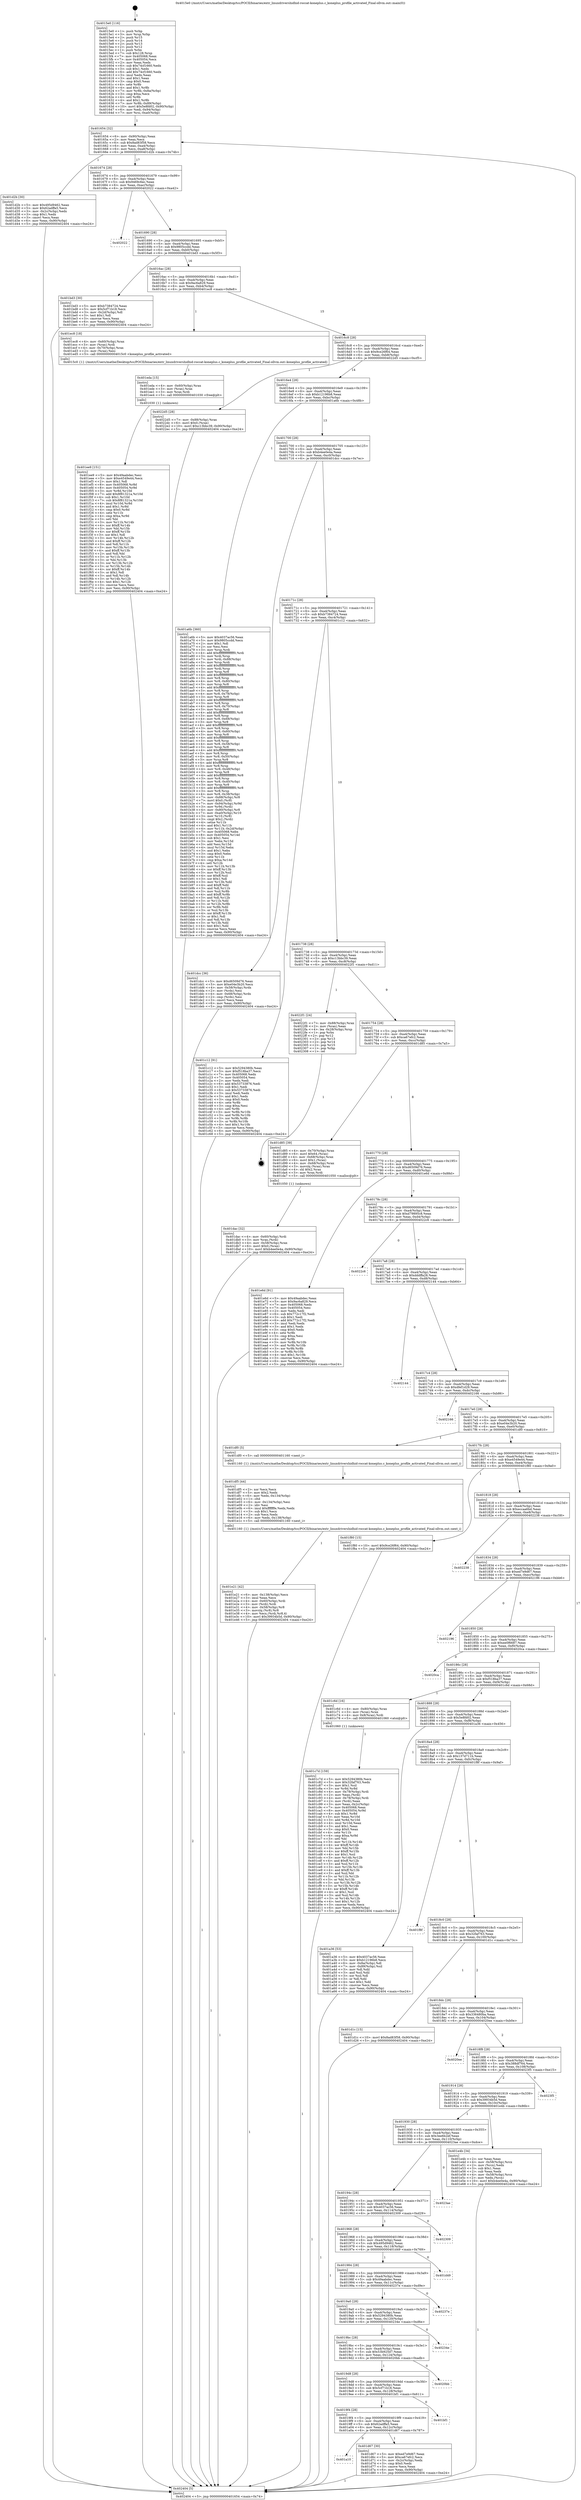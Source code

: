 digraph "0x4015e0" {
  label = "0x4015e0 (/mnt/c/Users/mathe/Desktop/tcc/POCII/binaries/extr_linuxdrivershidhid-roccat-koneplus.c_koneplus_profile_activated_Final-ollvm.out::main(0))"
  labelloc = "t"
  node[shape=record]

  Entry [label="",width=0.3,height=0.3,shape=circle,fillcolor=black,style=filled]
  "0x401654" [label="{
     0x401654 [32]\l
     | [instrs]\l
     &nbsp;&nbsp;0x401654 \<+6\>: mov -0x90(%rbp),%eax\l
     &nbsp;&nbsp;0x40165a \<+2\>: mov %eax,%ecx\l
     &nbsp;&nbsp;0x40165c \<+6\>: sub $0x8ad83f58,%ecx\l
     &nbsp;&nbsp;0x401662 \<+6\>: mov %eax,-0xa4(%rbp)\l
     &nbsp;&nbsp;0x401668 \<+6\>: mov %ecx,-0xa8(%rbp)\l
     &nbsp;&nbsp;0x40166e \<+6\>: je 0000000000401d2b \<main+0x74b\>\l
  }"]
  "0x401d2b" [label="{
     0x401d2b [30]\l
     | [instrs]\l
     &nbsp;&nbsp;0x401d2b \<+5\>: mov $0x495d9462,%eax\l
     &nbsp;&nbsp;0x401d30 \<+5\>: mov $0x62adffa5,%ecx\l
     &nbsp;&nbsp;0x401d35 \<+3\>: mov -0x2c(%rbp),%edx\l
     &nbsp;&nbsp;0x401d38 \<+3\>: cmp $0x1,%edx\l
     &nbsp;&nbsp;0x401d3b \<+3\>: cmovl %ecx,%eax\l
     &nbsp;&nbsp;0x401d3e \<+6\>: mov %eax,-0x90(%rbp)\l
     &nbsp;&nbsp;0x401d44 \<+5\>: jmp 0000000000402404 \<main+0xe24\>\l
  }"]
  "0x401674" [label="{
     0x401674 [28]\l
     | [instrs]\l
     &nbsp;&nbsp;0x401674 \<+5\>: jmp 0000000000401679 \<main+0x99\>\l
     &nbsp;&nbsp;0x401679 \<+6\>: mov -0xa4(%rbp),%eax\l
     &nbsp;&nbsp;0x40167f \<+5\>: sub $0x9469c6ec,%eax\l
     &nbsp;&nbsp;0x401684 \<+6\>: mov %eax,-0xac(%rbp)\l
     &nbsp;&nbsp;0x40168a \<+6\>: je 0000000000402022 \<main+0xa42\>\l
  }"]
  Exit [label="",width=0.3,height=0.3,shape=circle,fillcolor=black,style=filled,peripheries=2]
  "0x402022" [label="{
     0x402022\l
  }", style=dashed]
  "0x401690" [label="{
     0x401690 [28]\l
     | [instrs]\l
     &nbsp;&nbsp;0x401690 \<+5\>: jmp 0000000000401695 \<main+0xb5\>\l
     &nbsp;&nbsp;0x401695 \<+6\>: mov -0xa4(%rbp),%eax\l
     &nbsp;&nbsp;0x40169b \<+5\>: sub $0x9805ccdd,%eax\l
     &nbsp;&nbsp;0x4016a0 \<+6\>: mov %eax,-0xb0(%rbp)\l
     &nbsp;&nbsp;0x4016a6 \<+6\>: je 0000000000401bd3 \<main+0x5f3\>\l
  }"]
  "0x401ee9" [label="{
     0x401ee9 [151]\l
     | [instrs]\l
     &nbsp;&nbsp;0x401ee9 \<+5\>: mov $0x49aabdec,%esi\l
     &nbsp;&nbsp;0x401eee \<+5\>: mov $0xe4549e44,%ecx\l
     &nbsp;&nbsp;0x401ef3 \<+2\>: mov $0x1,%dl\l
     &nbsp;&nbsp;0x401ef5 \<+8\>: mov 0x405068,%r8d\l
     &nbsp;&nbsp;0x401efd \<+8\>: mov 0x405054,%r9d\l
     &nbsp;&nbsp;0x401f05 \<+3\>: mov %r8d,%r10d\l
     &nbsp;&nbsp;0x401f08 \<+7\>: add $0x8f81321a,%r10d\l
     &nbsp;&nbsp;0x401f0f \<+4\>: sub $0x1,%r10d\l
     &nbsp;&nbsp;0x401f13 \<+7\>: sub $0x8f81321a,%r10d\l
     &nbsp;&nbsp;0x401f1a \<+4\>: imul %r10d,%r8d\l
     &nbsp;&nbsp;0x401f1e \<+4\>: and $0x1,%r8d\l
     &nbsp;&nbsp;0x401f22 \<+4\>: cmp $0x0,%r8d\l
     &nbsp;&nbsp;0x401f26 \<+4\>: sete %r11b\l
     &nbsp;&nbsp;0x401f2a \<+4\>: cmp $0xa,%r9d\l
     &nbsp;&nbsp;0x401f2e \<+3\>: setl %bl\l
     &nbsp;&nbsp;0x401f31 \<+3\>: mov %r11b,%r14b\l
     &nbsp;&nbsp;0x401f34 \<+4\>: xor $0xff,%r14b\l
     &nbsp;&nbsp;0x401f38 \<+3\>: mov %bl,%r15b\l
     &nbsp;&nbsp;0x401f3b \<+4\>: xor $0xff,%r15b\l
     &nbsp;&nbsp;0x401f3f \<+3\>: xor $0x1,%dl\l
     &nbsp;&nbsp;0x401f42 \<+3\>: mov %r14b,%r12b\l
     &nbsp;&nbsp;0x401f45 \<+4\>: and $0xff,%r12b\l
     &nbsp;&nbsp;0x401f49 \<+3\>: and %dl,%r11b\l
     &nbsp;&nbsp;0x401f4c \<+3\>: mov %r15b,%r13b\l
     &nbsp;&nbsp;0x401f4f \<+4\>: and $0xff,%r13b\l
     &nbsp;&nbsp;0x401f53 \<+2\>: and %dl,%bl\l
     &nbsp;&nbsp;0x401f55 \<+3\>: or %r11b,%r12b\l
     &nbsp;&nbsp;0x401f58 \<+3\>: or %bl,%r13b\l
     &nbsp;&nbsp;0x401f5b \<+3\>: xor %r13b,%r12b\l
     &nbsp;&nbsp;0x401f5e \<+3\>: or %r15b,%r14b\l
     &nbsp;&nbsp;0x401f61 \<+4\>: xor $0xff,%r14b\l
     &nbsp;&nbsp;0x401f65 \<+3\>: or $0x1,%dl\l
     &nbsp;&nbsp;0x401f68 \<+3\>: and %dl,%r14b\l
     &nbsp;&nbsp;0x401f6b \<+3\>: or %r14b,%r12b\l
     &nbsp;&nbsp;0x401f6e \<+4\>: test $0x1,%r12b\l
     &nbsp;&nbsp;0x401f72 \<+3\>: cmovne %ecx,%esi\l
     &nbsp;&nbsp;0x401f75 \<+6\>: mov %esi,-0x90(%rbp)\l
     &nbsp;&nbsp;0x401f7b \<+5\>: jmp 0000000000402404 \<main+0xe24\>\l
  }"]
  "0x401bd3" [label="{
     0x401bd3 [30]\l
     | [instrs]\l
     &nbsp;&nbsp;0x401bd3 \<+5\>: mov $0xb7384724,%eax\l
     &nbsp;&nbsp;0x401bd8 \<+5\>: mov $0x5cf71b18,%ecx\l
     &nbsp;&nbsp;0x401bdd \<+3\>: mov -0x2d(%rbp),%dl\l
     &nbsp;&nbsp;0x401be0 \<+3\>: test $0x1,%dl\l
     &nbsp;&nbsp;0x401be3 \<+3\>: cmovne %ecx,%eax\l
     &nbsp;&nbsp;0x401be6 \<+6\>: mov %eax,-0x90(%rbp)\l
     &nbsp;&nbsp;0x401bec \<+5\>: jmp 0000000000402404 \<main+0xe24\>\l
  }"]
  "0x4016ac" [label="{
     0x4016ac [28]\l
     | [instrs]\l
     &nbsp;&nbsp;0x4016ac \<+5\>: jmp 00000000004016b1 \<main+0xd1\>\l
     &nbsp;&nbsp;0x4016b1 \<+6\>: mov -0xa4(%rbp),%eax\l
     &nbsp;&nbsp;0x4016b7 \<+5\>: sub $0x9ac6a829,%eax\l
     &nbsp;&nbsp;0x4016bc \<+6\>: mov %eax,-0xb4(%rbp)\l
     &nbsp;&nbsp;0x4016c2 \<+6\>: je 0000000000401ec8 \<main+0x8e8\>\l
  }"]
  "0x401eda" [label="{
     0x401eda [15]\l
     | [instrs]\l
     &nbsp;&nbsp;0x401eda \<+4\>: mov -0x60(%rbp),%rax\l
     &nbsp;&nbsp;0x401ede \<+3\>: mov (%rax),%rax\l
     &nbsp;&nbsp;0x401ee1 \<+3\>: mov %rax,%rdi\l
     &nbsp;&nbsp;0x401ee4 \<+5\>: call 0000000000401030 \<free@plt\>\l
     | [calls]\l
     &nbsp;&nbsp;0x401030 \{1\} (unknown)\l
  }"]
  "0x401ec8" [label="{
     0x401ec8 [18]\l
     | [instrs]\l
     &nbsp;&nbsp;0x401ec8 \<+4\>: mov -0x60(%rbp),%rax\l
     &nbsp;&nbsp;0x401ecc \<+3\>: mov (%rax),%rdi\l
     &nbsp;&nbsp;0x401ecf \<+4\>: mov -0x70(%rbp),%rax\l
     &nbsp;&nbsp;0x401ed3 \<+2\>: mov (%rax),%esi\l
     &nbsp;&nbsp;0x401ed5 \<+5\>: call 00000000004015c0 \<koneplus_profile_activated\>\l
     | [calls]\l
     &nbsp;&nbsp;0x4015c0 \{1\} (/mnt/c/Users/mathe/Desktop/tcc/POCII/binaries/extr_linuxdrivershidhid-roccat-koneplus.c_koneplus_profile_activated_Final-ollvm.out::koneplus_profile_activated)\l
  }"]
  "0x4016c8" [label="{
     0x4016c8 [28]\l
     | [instrs]\l
     &nbsp;&nbsp;0x4016c8 \<+5\>: jmp 00000000004016cd \<main+0xed\>\l
     &nbsp;&nbsp;0x4016cd \<+6\>: mov -0xa4(%rbp),%eax\l
     &nbsp;&nbsp;0x4016d3 \<+5\>: sub $0x9ce26f64,%eax\l
     &nbsp;&nbsp;0x4016d8 \<+6\>: mov %eax,-0xb8(%rbp)\l
     &nbsp;&nbsp;0x4016de \<+6\>: je 00000000004022d5 \<main+0xcf5\>\l
  }"]
  "0x401e21" [label="{
     0x401e21 [42]\l
     | [instrs]\l
     &nbsp;&nbsp;0x401e21 \<+6\>: mov -0x138(%rbp),%ecx\l
     &nbsp;&nbsp;0x401e27 \<+3\>: imul %eax,%ecx\l
     &nbsp;&nbsp;0x401e2a \<+4\>: mov -0x60(%rbp),%rdi\l
     &nbsp;&nbsp;0x401e2e \<+3\>: mov (%rdi),%rdi\l
     &nbsp;&nbsp;0x401e31 \<+4\>: mov -0x58(%rbp),%r8\l
     &nbsp;&nbsp;0x401e35 \<+3\>: movslq (%r8),%r8\l
     &nbsp;&nbsp;0x401e38 \<+4\>: mov %ecx,(%rdi,%r8,4)\l
     &nbsp;&nbsp;0x401e3c \<+10\>: movl $0x39934b5d,-0x90(%rbp)\l
     &nbsp;&nbsp;0x401e46 \<+5\>: jmp 0000000000402404 \<main+0xe24\>\l
  }"]
  "0x4022d5" [label="{
     0x4022d5 [28]\l
     | [instrs]\l
     &nbsp;&nbsp;0x4022d5 \<+7\>: mov -0x88(%rbp),%rax\l
     &nbsp;&nbsp;0x4022dc \<+6\>: movl $0x0,(%rax)\l
     &nbsp;&nbsp;0x4022e2 \<+10\>: movl $0xc13bbc39,-0x90(%rbp)\l
     &nbsp;&nbsp;0x4022ec \<+5\>: jmp 0000000000402404 \<main+0xe24\>\l
  }"]
  "0x4016e4" [label="{
     0x4016e4 [28]\l
     | [instrs]\l
     &nbsp;&nbsp;0x4016e4 \<+5\>: jmp 00000000004016e9 \<main+0x109\>\l
     &nbsp;&nbsp;0x4016e9 \<+6\>: mov -0xa4(%rbp),%eax\l
     &nbsp;&nbsp;0x4016ef \<+5\>: sub $0xb12196b8,%eax\l
     &nbsp;&nbsp;0x4016f4 \<+6\>: mov %eax,-0xbc(%rbp)\l
     &nbsp;&nbsp;0x4016fa \<+6\>: je 0000000000401a6b \<main+0x48b\>\l
  }"]
  "0x401df5" [label="{
     0x401df5 [44]\l
     | [instrs]\l
     &nbsp;&nbsp;0x401df5 \<+2\>: xor %ecx,%ecx\l
     &nbsp;&nbsp;0x401df7 \<+5\>: mov $0x2,%edx\l
     &nbsp;&nbsp;0x401dfc \<+6\>: mov %edx,-0x134(%rbp)\l
     &nbsp;&nbsp;0x401e02 \<+1\>: cltd\l
     &nbsp;&nbsp;0x401e03 \<+6\>: mov -0x134(%rbp),%esi\l
     &nbsp;&nbsp;0x401e09 \<+2\>: idiv %esi\l
     &nbsp;&nbsp;0x401e0b \<+6\>: imul $0xfffffffe,%edx,%edx\l
     &nbsp;&nbsp;0x401e11 \<+3\>: sub $0x1,%ecx\l
     &nbsp;&nbsp;0x401e14 \<+2\>: sub %ecx,%edx\l
     &nbsp;&nbsp;0x401e16 \<+6\>: mov %edx,-0x138(%rbp)\l
     &nbsp;&nbsp;0x401e1c \<+5\>: call 0000000000401160 \<next_i\>\l
     | [calls]\l
     &nbsp;&nbsp;0x401160 \{1\} (/mnt/c/Users/mathe/Desktop/tcc/POCII/binaries/extr_linuxdrivershidhid-roccat-koneplus.c_koneplus_profile_activated_Final-ollvm.out::next_i)\l
  }"]
  "0x401a6b" [label="{
     0x401a6b [360]\l
     | [instrs]\l
     &nbsp;&nbsp;0x401a6b \<+5\>: mov $0x4037ac56,%eax\l
     &nbsp;&nbsp;0x401a70 \<+5\>: mov $0x9805ccdd,%ecx\l
     &nbsp;&nbsp;0x401a75 \<+2\>: mov $0x1,%dl\l
     &nbsp;&nbsp;0x401a77 \<+2\>: xor %esi,%esi\l
     &nbsp;&nbsp;0x401a79 \<+3\>: mov %rsp,%rdi\l
     &nbsp;&nbsp;0x401a7c \<+4\>: add $0xfffffffffffffff0,%rdi\l
     &nbsp;&nbsp;0x401a80 \<+3\>: mov %rdi,%rsp\l
     &nbsp;&nbsp;0x401a83 \<+7\>: mov %rdi,-0x88(%rbp)\l
     &nbsp;&nbsp;0x401a8a \<+3\>: mov %rsp,%rdi\l
     &nbsp;&nbsp;0x401a8d \<+4\>: add $0xfffffffffffffff0,%rdi\l
     &nbsp;&nbsp;0x401a91 \<+3\>: mov %rdi,%rsp\l
     &nbsp;&nbsp;0x401a94 \<+3\>: mov %rsp,%r8\l
     &nbsp;&nbsp;0x401a97 \<+4\>: add $0xfffffffffffffff0,%r8\l
     &nbsp;&nbsp;0x401a9b \<+3\>: mov %r8,%rsp\l
     &nbsp;&nbsp;0x401a9e \<+4\>: mov %r8,-0x80(%rbp)\l
     &nbsp;&nbsp;0x401aa2 \<+3\>: mov %rsp,%r8\l
     &nbsp;&nbsp;0x401aa5 \<+4\>: add $0xfffffffffffffff0,%r8\l
     &nbsp;&nbsp;0x401aa9 \<+3\>: mov %r8,%rsp\l
     &nbsp;&nbsp;0x401aac \<+4\>: mov %r8,-0x78(%rbp)\l
     &nbsp;&nbsp;0x401ab0 \<+3\>: mov %rsp,%r8\l
     &nbsp;&nbsp;0x401ab3 \<+4\>: add $0xfffffffffffffff0,%r8\l
     &nbsp;&nbsp;0x401ab7 \<+3\>: mov %r8,%rsp\l
     &nbsp;&nbsp;0x401aba \<+4\>: mov %r8,-0x70(%rbp)\l
     &nbsp;&nbsp;0x401abe \<+3\>: mov %rsp,%r8\l
     &nbsp;&nbsp;0x401ac1 \<+4\>: add $0xfffffffffffffff0,%r8\l
     &nbsp;&nbsp;0x401ac5 \<+3\>: mov %r8,%rsp\l
     &nbsp;&nbsp;0x401ac8 \<+4\>: mov %r8,-0x68(%rbp)\l
     &nbsp;&nbsp;0x401acc \<+3\>: mov %rsp,%r8\l
     &nbsp;&nbsp;0x401acf \<+4\>: add $0xfffffffffffffff0,%r8\l
     &nbsp;&nbsp;0x401ad3 \<+3\>: mov %r8,%rsp\l
     &nbsp;&nbsp;0x401ad6 \<+4\>: mov %r8,-0x60(%rbp)\l
     &nbsp;&nbsp;0x401ada \<+3\>: mov %rsp,%r8\l
     &nbsp;&nbsp;0x401add \<+4\>: add $0xfffffffffffffff0,%r8\l
     &nbsp;&nbsp;0x401ae1 \<+3\>: mov %r8,%rsp\l
     &nbsp;&nbsp;0x401ae4 \<+4\>: mov %r8,-0x58(%rbp)\l
     &nbsp;&nbsp;0x401ae8 \<+3\>: mov %rsp,%r8\l
     &nbsp;&nbsp;0x401aeb \<+4\>: add $0xfffffffffffffff0,%r8\l
     &nbsp;&nbsp;0x401aef \<+3\>: mov %r8,%rsp\l
     &nbsp;&nbsp;0x401af2 \<+4\>: mov %r8,-0x50(%rbp)\l
     &nbsp;&nbsp;0x401af6 \<+3\>: mov %rsp,%r8\l
     &nbsp;&nbsp;0x401af9 \<+4\>: add $0xfffffffffffffff0,%r8\l
     &nbsp;&nbsp;0x401afd \<+3\>: mov %r8,%rsp\l
     &nbsp;&nbsp;0x401b00 \<+4\>: mov %r8,-0x48(%rbp)\l
     &nbsp;&nbsp;0x401b04 \<+3\>: mov %rsp,%r8\l
     &nbsp;&nbsp;0x401b07 \<+4\>: add $0xfffffffffffffff0,%r8\l
     &nbsp;&nbsp;0x401b0b \<+3\>: mov %r8,%rsp\l
     &nbsp;&nbsp;0x401b0e \<+4\>: mov %r8,-0x40(%rbp)\l
     &nbsp;&nbsp;0x401b12 \<+3\>: mov %rsp,%r8\l
     &nbsp;&nbsp;0x401b15 \<+4\>: add $0xfffffffffffffff0,%r8\l
     &nbsp;&nbsp;0x401b19 \<+3\>: mov %r8,%rsp\l
     &nbsp;&nbsp;0x401b1c \<+4\>: mov %r8,-0x38(%rbp)\l
     &nbsp;&nbsp;0x401b20 \<+7\>: mov -0x88(%rbp),%r8\l
     &nbsp;&nbsp;0x401b27 \<+7\>: movl $0x0,(%r8)\l
     &nbsp;&nbsp;0x401b2e \<+7\>: mov -0x94(%rbp),%r9d\l
     &nbsp;&nbsp;0x401b35 \<+3\>: mov %r9d,(%rdi)\l
     &nbsp;&nbsp;0x401b38 \<+4\>: mov -0x80(%rbp),%r8\l
     &nbsp;&nbsp;0x401b3c \<+7\>: mov -0xa0(%rbp),%r10\l
     &nbsp;&nbsp;0x401b43 \<+3\>: mov %r10,(%r8)\l
     &nbsp;&nbsp;0x401b46 \<+3\>: cmpl $0x2,(%rdi)\l
     &nbsp;&nbsp;0x401b49 \<+4\>: setne %r11b\l
     &nbsp;&nbsp;0x401b4d \<+4\>: and $0x1,%r11b\l
     &nbsp;&nbsp;0x401b51 \<+4\>: mov %r11b,-0x2d(%rbp)\l
     &nbsp;&nbsp;0x401b55 \<+7\>: mov 0x405068,%ebx\l
     &nbsp;&nbsp;0x401b5c \<+8\>: mov 0x405054,%r14d\l
     &nbsp;&nbsp;0x401b64 \<+3\>: sub $0x1,%esi\l
     &nbsp;&nbsp;0x401b67 \<+3\>: mov %ebx,%r15d\l
     &nbsp;&nbsp;0x401b6a \<+3\>: add %esi,%r15d\l
     &nbsp;&nbsp;0x401b6d \<+4\>: imul %r15d,%ebx\l
     &nbsp;&nbsp;0x401b71 \<+3\>: and $0x1,%ebx\l
     &nbsp;&nbsp;0x401b74 \<+3\>: cmp $0x0,%ebx\l
     &nbsp;&nbsp;0x401b77 \<+4\>: sete %r11b\l
     &nbsp;&nbsp;0x401b7b \<+4\>: cmp $0xa,%r14d\l
     &nbsp;&nbsp;0x401b7f \<+4\>: setl %r12b\l
     &nbsp;&nbsp;0x401b83 \<+3\>: mov %r11b,%r13b\l
     &nbsp;&nbsp;0x401b86 \<+4\>: xor $0xff,%r13b\l
     &nbsp;&nbsp;0x401b8a \<+3\>: mov %r12b,%sil\l
     &nbsp;&nbsp;0x401b8d \<+4\>: xor $0xff,%sil\l
     &nbsp;&nbsp;0x401b91 \<+3\>: xor $0x1,%dl\l
     &nbsp;&nbsp;0x401b94 \<+3\>: mov %r13b,%dil\l
     &nbsp;&nbsp;0x401b97 \<+4\>: and $0xff,%dil\l
     &nbsp;&nbsp;0x401b9b \<+3\>: and %dl,%r11b\l
     &nbsp;&nbsp;0x401b9e \<+3\>: mov %sil,%r8b\l
     &nbsp;&nbsp;0x401ba1 \<+4\>: and $0xff,%r8b\l
     &nbsp;&nbsp;0x401ba5 \<+3\>: and %dl,%r12b\l
     &nbsp;&nbsp;0x401ba8 \<+3\>: or %r11b,%dil\l
     &nbsp;&nbsp;0x401bab \<+3\>: or %r12b,%r8b\l
     &nbsp;&nbsp;0x401bae \<+3\>: xor %r8b,%dil\l
     &nbsp;&nbsp;0x401bb1 \<+3\>: or %sil,%r13b\l
     &nbsp;&nbsp;0x401bb4 \<+4\>: xor $0xff,%r13b\l
     &nbsp;&nbsp;0x401bb8 \<+3\>: or $0x1,%dl\l
     &nbsp;&nbsp;0x401bbb \<+3\>: and %dl,%r13b\l
     &nbsp;&nbsp;0x401bbe \<+3\>: or %r13b,%dil\l
     &nbsp;&nbsp;0x401bc1 \<+4\>: test $0x1,%dil\l
     &nbsp;&nbsp;0x401bc5 \<+3\>: cmovne %ecx,%eax\l
     &nbsp;&nbsp;0x401bc8 \<+6\>: mov %eax,-0x90(%rbp)\l
     &nbsp;&nbsp;0x401bce \<+5\>: jmp 0000000000402404 \<main+0xe24\>\l
  }"]
  "0x401700" [label="{
     0x401700 [28]\l
     | [instrs]\l
     &nbsp;&nbsp;0x401700 \<+5\>: jmp 0000000000401705 \<main+0x125\>\l
     &nbsp;&nbsp;0x401705 \<+6\>: mov -0xa4(%rbp),%eax\l
     &nbsp;&nbsp;0x40170b \<+5\>: sub $0xb4ee0e4a,%eax\l
     &nbsp;&nbsp;0x401710 \<+6\>: mov %eax,-0xc0(%rbp)\l
     &nbsp;&nbsp;0x401716 \<+6\>: je 0000000000401dcc \<main+0x7ec\>\l
  }"]
  "0x401dac" [label="{
     0x401dac [32]\l
     | [instrs]\l
     &nbsp;&nbsp;0x401dac \<+4\>: mov -0x60(%rbp),%rdi\l
     &nbsp;&nbsp;0x401db0 \<+3\>: mov %rax,(%rdi)\l
     &nbsp;&nbsp;0x401db3 \<+4\>: mov -0x58(%rbp),%rax\l
     &nbsp;&nbsp;0x401db7 \<+6\>: movl $0x0,(%rax)\l
     &nbsp;&nbsp;0x401dbd \<+10\>: movl $0xb4ee0e4a,-0x90(%rbp)\l
     &nbsp;&nbsp;0x401dc7 \<+5\>: jmp 0000000000402404 \<main+0xe24\>\l
  }"]
  "0x401dcc" [label="{
     0x401dcc [36]\l
     | [instrs]\l
     &nbsp;&nbsp;0x401dcc \<+5\>: mov $0xd6509d76,%eax\l
     &nbsp;&nbsp;0x401dd1 \<+5\>: mov $0xe04e3b20,%ecx\l
     &nbsp;&nbsp;0x401dd6 \<+4\>: mov -0x58(%rbp),%rdx\l
     &nbsp;&nbsp;0x401dda \<+2\>: mov (%rdx),%esi\l
     &nbsp;&nbsp;0x401ddc \<+4\>: mov -0x68(%rbp),%rdx\l
     &nbsp;&nbsp;0x401de0 \<+2\>: cmp (%rdx),%esi\l
     &nbsp;&nbsp;0x401de2 \<+3\>: cmovl %ecx,%eax\l
     &nbsp;&nbsp;0x401de5 \<+6\>: mov %eax,-0x90(%rbp)\l
     &nbsp;&nbsp;0x401deb \<+5\>: jmp 0000000000402404 \<main+0xe24\>\l
  }"]
  "0x40171c" [label="{
     0x40171c [28]\l
     | [instrs]\l
     &nbsp;&nbsp;0x40171c \<+5\>: jmp 0000000000401721 \<main+0x141\>\l
     &nbsp;&nbsp;0x401721 \<+6\>: mov -0xa4(%rbp),%eax\l
     &nbsp;&nbsp;0x401727 \<+5\>: sub $0xb7384724,%eax\l
     &nbsp;&nbsp;0x40172c \<+6\>: mov %eax,-0xc4(%rbp)\l
     &nbsp;&nbsp;0x401732 \<+6\>: je 0000000000401c12 \<main+0x632\>\l
  }"]
  "0x401a10" [label="{
     0x401a10\l
  }", style=dashed]
  "0x401c12" [label="{
     0x401c12 [91]\l
     | [instrs]\l
     &nbsp;&nbsp;0x401c12 \<+5\>: mov $0x5294380b,%eax\l
     &nbsp;&nbsp;0x401c17 \<+5\>: mov $0xf518ba37,%ecx\l
     &nbsp;&nbsp;0x401c1c \<+7\>: mov 0x405068,%edx\l
     &nbsp;&nbsp;0x401c23 \<+7\>: mov 0x405054,%esi\l
     &nbsp;&nbsp;0x401c2a \<+2\>: mov %edx,%edi\l
     &nbsp;&nbsp;0x401c2c \<+6\>: add $0x53733876,%edi\l
     &nbsp;&nbsp;0x401c32 \<+3\>: sub $0x1,%edi\l
     &nbsp;&nbsp;0x401c35 \<+6\>: sub $0x53733876,%edi\l
     &nbsp;&nbsp;0x401c3b \<+3\>: imul %edi,%edx\l
     &nbsp;&nbsp;0x401c3e \<+3\>: and $0x1,%edx\l
     &nbsp;&nbsp;0x401c41 \<+3\>: cmp $0x0,%edx\l
     &nbsp;&nbsp;0x401c44 \<+4\>: sete %r8b\l
     &nbsp;&nbsp;0x401c48 \<+3\>: cmp $0xa,%esi\l
     &nbsp;&nbsp;0x401c4b \<+4\>: setl %r9b\l
     &nbsp;&nbsp;0x401c4f \<+3\>: mov %r8b,%r10b\l
     &nbsp;&nbsp;0x401c52 \<+3\>: and %r9b,%r10b\l
     &nbsp;&nbsp;0x401c55 \<+3\>: xor %r9b,%r8b\l
     &nbsp;&nbsp;0x401c58 \<+3\>: or %r8b,%r10b\l
     &nbsp;&nbsp;0x401c5b \<+4\>: test $0x1,%r10b\l
     &nbsp;&nbsp;0x401c5f \<+3\>: cmovne %ecx,%eax\l
     &nbsp;&nbsp;0x401c62 \<+6\>: mov %eax,-0x90(%rbp)\l
     &nbsp;&nbsp;0x401c68 \<+5\>: jmp 0000000000402404 \<main+0xe24\>\l
  }"]
  "0x401738" [label="{
     0x401738 [28]\l
     | [instrs]\l
     &nbsp;&nbsp;0x401738 \<+5\>: jmp 000000000040173d \<main+0x15d\>\l
     &nbsp;&nbsp;0x40173d \<+6\>: mov -0xa4(%rbp),%eax\l
     &nbsp;&nbsp;0x401743 \<+5\>: sub $0xc13bbc39,%eax\l
     &nbsp;&nbsp;0x401748 \<+6\>: mov %eax,-0xc8(%rbp)\l
     &nbsp;&nbsp;0x40174e \<+6\>: je 00000000004022f1 \<main+0xd11\>\l
  }"]
  "0x401d67" [label="{
     0x401d67 [30]\l
     | [instrs]\l
     &nbsp;&nbsp;0x401d67 \<+5\>: mov $0xed7e9d67,%eax\l
     &nbsp;&nbsp;0x401d6c \<+5\>: mov $0xca67efc2,%ecx\l
     &nbsp;&nbsp;0x401d71 \<+3\>: mov -0x2c(%rbp),%edx\l
     &nbsp;&nbsp;0x401d74 \<+3\>: cmp $0x0,%edx\l
     &nbsp;&nbsp;0x401d77 \<+3\>: cmove %ecx,%eax\l
     &nbsp;&nbsp;0x401d7a \<+6\>: mov %eax,-0x90(%rbp)\l
     &nbsp;&nbsp;0x401d80 \<+5\>: jmp 0000000000402404 \<main+0xe24\>\l
  }"]
  "0x4022f1" [label="{
     0x4022f1 [24]\l
     | [instrs]\l
     &nbsp;&nbsp;0x4022f1 \<+7\>: mov -0x88(%rbp),%rax\l
     &nbsp;&nbsp;0x4022f8 \<+2\>: mov (%rax),%eax\l
     &nbsp;&nbsp;0x4022fa \<+4\>: lea -0x28(%rbp),%rsp\l
     &nbsp;&nbsp;0x4022fe \<+1\>: pop %rbx\l
     &nbsp;&nbsp;0x4022ff \<+2\>: pop %r12\l
     &nbsp;&nbsp;0x402301 \<+2\>: pop %r13\l
     &nbsp;&nbsp;0x402303 \<+2\>: pop %r14\l
     &nbsp;&nbsp;0x402305 \<+2\>: pop %r15\l
     &nbsp;&nbsp;0x402307 \<+1\>: pop %rbp\l
     &nbsp;&nbsp;0x402308 \<+1\>: ret\l
  }"]
  "0x401754" [label="{
     0x401754 [28]\l
     | [instrs]\l
     &nbsp;&nbsp;0x401754 \<+5\>: jmp 0000000000401759 \<main+0x179\>\l
     &nbsp;&nbsp;0x401759 \<+6\>: mov -0xa4(%rbp),%eax\l
     &nbsp;&nbsp;0x40175f \<+5\>: sub $0xca67efc2,%eax\l
     &nbsp;&nbsp;0x401764 \<+6\>: mov %eax,-0xcc(%rbp)\l
     &nbsp;&nbsp;0x40176a \<+6\>: je 0000000000401d85 \<main+0x7a5\>\l
  }"]
  "0x4019f4" [label="{
     0x4019f4 [28]\l
     | [instrs]\l
     &nbsp;&nbsp;0x4019f4 \<+5\>: jmp 00000000004019f9 \<main+0x419\>\l
     &nbsp;&nbsp;0x4019f9 \<+6\>: mov -0xa4(%rbp),%eax\l
     &nbsp;&nbsp;0x4019ff \<+5\>: sub $0x62adffa5,%eax\l
     &nbsp;&nbsp;0x401a04 \<+6\>: mov %eax,-0x12c(%rbp)\l
     &nbsp;&nbsp;0x401a0a \<+6\>: je 0000000000401d67 \<main+0x787\>\l
  }"]
  "0x401d85" [label="{
     0x401d85 [39]\l
     | [instrs]\l
     &nbsp;&nbsp;0x401d85 \<+4\>: mov -0x70(%rbp),%rax\l
     &nbsp;&nbsp;0x401d89 \<+6\>: movl $0x64,(%rax)\l
     &nbsp;&nbsp;0x401d8f \<+4\>: mov -0x68(%rbp),%rax\l
     &nbsp;&nbsp;0x401d93 \<+6\>: movl $0x1,(%rax)\l
     &nbsp;&nbsp;0x401d99 \<+4\>: mov -0x68(%rbp),%rax\l
     &nbsp;&nbsp;0x401d9d \<+3\>: movslq (%rax),%rax\l
     &nbsp;&nbsp;0x401da0 \<+4\>: shl $0x2,%rax\l
     &nbsp;&nbsp;0x401da4 \<+3\>: mov %rax,%rdi\l
     &nbsp;&nbsp;0x401da7 \<+5\>: call 0000000000401050 \<malloc@plt\>\l
     | [calls]\l
     &nbsp;&nbsp;0x401050 \{1\} (unknown)\l
  }"]
  "0x401770" [label="{
     0x401770 [28]\l
     | [instrs]\l
     &nbsp;&nbsp;0x401770 \<+5\>: jmp 0000000000401775 \<main+0x195\>\l
     &nbsp;&nbsp;0x401775 \<+6\>: mov -0xa4(%rbp),%eax\l
     &nbsp;&nbsp;0x40177b \<+5\>: sub $0xd6509d76,%eax\l
     &nbsp;&nbsp;0x401780 \<+6\>: mov %eax,-0xd0(%rbp)\l
     &nbsp;&nbsp;0x401786 \<+6\>: je 0000000000401e6d \<main+0x88d\>\l
  }"]
  "0x401bf1" [label="{
     0x401bf1\l
  }", style=dashed]
  "0x401e6d" [label="{
     0x401e6d [91]\l
     | [instrs]\l
     &nbsp;&nbsp;0x401e6d \<+5\>: mov $0x49aabdec,%eax\l
     &nbsp;&nbsp;0x401e72 \<+5\>: mov $0x9ac6a829,%ecx\l
     &nbsp;&nbsp;0x401e77 \<+7\>: mov 0x405068,%edx\l
     &nbsp;&nbsp;0x401e7e \<+7\>: mov 0x405054,%esi\l
     &nbsp;&nbsp;0x401e85 \<+2\>: mov %edx,%edi\l
     &nbsp;&nbsp;0x401e87 \<+6\>: sub $0x772c17f2,%edi\l
     &nbsp;&nbsp;0x401e8d \<+3\>: sub $0x1,%edi\l
     &nbsp;&nbsp;0x401e90 \<+6\>: add $0x772c17f2,%edi\l
     &nbsp;&nbsp;0x401e96 \<+3\>: imul %edi,%edx\l
     &nbsp;&nbsp;0x401e99 \<+3\>: and $0x1,%edx\l
     &nbsp;&nbsp;0x401e9c \<+3\>: cmp $0x0,%edx\l
     &nbsp;&nbsp;0x401e9f \<+4\>: sete %r8b\l
     &nbsp;&nbsp;0x401ea3 \<+3\>: cmp $0xa,%esi\l
     &nbsp;&nbsp;0x401ea6 \<+4\>: setl %r9b\l
     &nbsp;&nbsp;0x401eaa \<+3\>: mov %r8b,%r10b\l
     &nbsp;&nbsp;0x401ead \<+3\>: and %r9b,%r10b\l
     &nbsp;&nbsp;0x401eb0 \<+3\>: xor %r9b,%r8b\l
     &nbsp;&nbsp;0x401eb3 \<+3\>: or %r8b,%r10b\l
     &nbsp;&nbsp;0x401eb6 \<+4\>: test $0x1,%r10b\l
     &nbsp;&nbsp;0x401eba \<+3\>: cmovne %ecx,%eax\l
     &nbsp;&nbsp;0x401ebd \<+6\>: mov %eax,-0x90(%rbp)\l
     &nbsp;&nbsp;0x401ec3 \<+5\>: jmp 0000000000402404 \<main+0xe24\>\l
  }"]
  "0x40178c" [label="{
     0x40178c [28]\l
     | [instrs]\l
     &nbsp;&nbsp;0x40178c \<+5\>: jmp 0000000000401791 \<main+0x1b1\>\l
     &nbsp;&nbsp;0x401791 \<+6\>: mov -0xa4(%rbp),%eax\l
     &nbsp;&nbsp;0x401797 \<+5\>: sub $0xd79895c8,%eax\l
     &nbsp;&nbsp;0x40179c \<+6\>: mov %eax,-0xd4(%rbp)\l
     &nbsp;&nbsp;0x4017a2 \<+6\>: je 00000000004022c6 \<main+0xce6\>\l
  }"]
  "0x4019d8" [label="{
     0x4019d8 [28]\l
     | [instrs]\l
     &nbsp;&nbsp;0x4019d8 \<+5\>: jmp 00000000004019dd \<main+0x3fd\>\l
     &nbsp;&nbsp;0x4019dd \<+6\>: mov -0xa4(%rbp),%eax\l
     &nbsp;&nbsp;0x4019e3 \<+5\>: sub $0x5cf71b18,%eax\l
     &nbsp;&nbsp;0x4019e8 \<+6\>: mov %eax,-0x128(%rbp)\l
     &nbsp;&nbsp;0x4019ee \<+6\>: je 0000000000401bf1 \<main+0x611\>\l
  }"]
  "0x4022c6" [label="{
     0x4022c6\l
  }", style=dashed]
  "0x4017a8" [label="{
     0x4017a8 [28]\l
     | [instrs]\l
     &nbsp;&nbsp;0x4017a8 \<+5\>: jmp 00000000004017ad \<main+0x1cd\>\l
     &nbsp;&nbsp;0x4017ad \<+6\>: mov -0xa4(%rbp),%eax\l
     &nbsp;&nbsp;0x4017b3 \<+5\>: sub $0xdddffa28,%eax\l
     &nbsp;&nbsp;0x4017b8 \<+6\>: mov %eax,-0xd8(%rbp)\l
     &nbsp;&nbsp;0x4017be \<+6\>: je 0000000000402144 \<main+0xb64\>\l
  }"]
  "0x4020bb" [label="{
     0x4020bb\l
  }", style=dashed]
  "0x402144" [label="{
     0x402144\l
  }", style=dashed]
  "0x4017c4" [label="{
     0x4017c4 [28]\l
     | [instrs]\l
     &nbsp;&nbsp;0x4017c4 \<+5\>: jmp 00000000004017c9 \<main+0x1e9\>\l
     &nbsp;&nbsp;0x4017c9 \<+6\>: mov -0xa4(%rbp),%eax\l
     &nbsp;&nbsp;0x4017cf \<+5\>: sub $0xdfef1d29,%eax\l
     &nbsp;&nbsp;0x4017d4 \<+6\>: mov %eax,-0xdc(%rbp)\l
     &nbsp;&nbsp;0x4017da \<+6\>: je 0000000000402166 \<main+0xb86\>\l
  }"]
  "0x4019bc" [label="{
     0x4019bc [28]\l
     | [instrs]\l
     &nbsp;&nbsp;0x4019bc \<+5\>: jmp 00000000004019c1 \<main+0x3e1\>\l
     &nbsp;&nbsp;0x4019c1 \<+6\>: mov -0xa4(%rbp),%eax\l
     &nbsp;&nbsp;0x4019c7 \<+5\>: sub $0x53b925d7,%eax\l
     &nbsp;&nbsp;0x4019cc \<+6\>: mov %eax,-0x124(%rbp)\l
     &nbsp;&nbsp;0x4019d2 \<+6\>: je 00000000004020bb \<main+0xadb\>\l
  }"]
  "0x402166" [label="{
     0x402166\l
  }", style=dashed]
  "0x4017e0" [label="{
     0x4017e0 [28]\l
     | [instrs]\l
     &nbsp;&nbsp;0x4017e0 \<+5\>: jmp 00000000004017e5 \<main+0x205\>\l
     &nbsp;&nbsp;0x4017e5 \<+6\>: mov -0xa4(%rbp),%eax\l
     &nbsp;&nbsp;0x4017eb \<+5\>: sub $0xe04e3b20,%eax\l
     &nbsp;&nbsp;0x4017f0 \<+6\>: mov %eax,-0xe0(%rbp)\l
     &nbsp;&nbsp;0x4017f6 \<+6\>: je 0000000000401df0 \<main+0x810\>\l
  }"]
  "0x40234e" [label="{
     0x40234e\l
  }", style=dashed]
  "0x401df0" [label="{
     0x401df0 [5]\l
     | [instrs]\l
     &nbsp;&nbsp;0x401df0 \<+5\>: call 0000000000401160 \<next_i\>\l
     | [calls]\l
     &nbsp;&nbsp;0x401160 \{1\} (/mnt/c/Users/mathe/Desktop/tcc/POCII/binaries/extr_linuxdrivershidhid-roccat-koneplus.c_koneplus_profile_activated_Final-ollvm.out::next_i)\l
  }"]
  "0x4017fc" [label="{
     0x4017fc [28]\l
     | [instrs]\l
     &nbsp;&nbsp;0x4017fc \<+5\>: jmp 0000000000401801 \<main+0x221\>\l
     &nbsp;&nbsp;0x401801 \<+6\>: mov -0xa4(%rbp),%eax\l
     &nbsp;&nbsp;0x401807 \<+5\>: sub $0xe4549e44,%eax\l
     &nbsp;&nbsp;0x40180c \<+6\>: mov %eax,-0xe4(%rbp)\l
     &nbsp;&nbsp;0x401812 \<+6\>: je 0000000000401f80 \<main+0x9a0\>\l
  }"]
  "0x4019a0" [label="{
     0x4019a0 [28]\l
     | [instrs]\l
     &nbsp;&nbsp;0x4019a0 \<+5\>: jmp 00000000004019a5 \<main+0x3c5\>\l
     &nbsp;&nbsp;0x4019a5 \<+6\>: mov -0xa4(%rbp),%eax\l
     &nbsp;&nbsp;0x4019ab \<+5\>: sub $0x5294380b,%eax\l
     &nbsp;&nbsp;0x4019b0 \<+6\>: mov %eax,-0x120(%rbp)\l
     &nbsp;&nbsp;0x4019b6 \<+6\>: je 000000000040234e \<main+0xd6e\>\l
  }"]
  "0x401f80" [label="{
     0x401f80 [15]\l
     | [instrs]\l
     &nbsp;&nbsp;0x401f80 \<+10\>: movl $0x9ce26f64,-0x90(%rbp)\l
     &nbsp;&nbsp;0x401f8a \<+5\>: jmp 0000000000402404 \<main+0xe24\>\l
  }"]
  "0x401818" [label="{
     0x401818 [28]\l
     | [instrs]\l
     &nbsp;&nbsp;0x401818 \<+5\>: jmp 000000000040181d \<main+0x23d\>\l
     &nbsp;&nbsp;0x40181d \<+6\>: mov -0xa4(%rbp),%eax\l
     &nbsp;&nbsp;0x401823 \<+5\>: sub $0xeccaa6bd,%eax\l
     &nbsp;&nbsp;0x401828 \<+6\>: mov %eax,-0xe8(%rbp)\l
     &nbsp;&nbsp;0x40182e \<+6\>: je 0000000000402238 \<main+0xc58\>\l
  }"]
  "0x40237e" [label="{
     0x40237e\l
  }", style=dashed]
  "0x402238" [label="{
     0x402238\l
  }", style=dashed]
  "0x401834" [label="{
     0x401834 [28]\l
     | [instrs]\l
     &nbsp;&nbsp;0x401834 \<+5\>: jmp 0000000000401839 \<main+0x259\>\l
     &nbsp;&nbsp;0x401839 \<+6\>: mov -0xa4(%rbp),%eax\l
     &nbsp;&nbsp;0x40183f \<+5\>: sub $0xed7e9d67,%eax\l
     &nbsp;&nbsp;0x401844 \<+6\>: mov %eax,-0xec(%rbp)\l
     &nbsp;&nbsp;0x40184a \<+6\>: je 0000000000402196 \<main+0xbb6\>\l
  }"]
  "0x401984" [label="{
     0x401984 [28]\l
     | [instrs]\l
     &nbsp;&nbsp;0x401984 \<+5\>: jmp 0000000000401989 \<main+0x3a9\>\l
     &nbsp;&nbsp;0x401989 \<+6\>: mov -0xa4(%rbp),%eax\l
     &nbsp;&nbsp;0x40198f \<+5\>: sub $0x49aabdec,%eax\l
     &nbsp;&nbsp;0x401994 \<+6\>: mov %eax,-0x11c(%rbp)\l
     &nbsp;&nbsp;0x40199a \<+6\>: je 000000000040237e \<main+0xd9e\>\l
  }"]
  "0x402196" [label="{
     0x402196\l
  }", style=dashed]
  "0x401850" [label="{
     0x401850 [28]\l
     | [instrs]\l
     &nbsp;&nbsp;0x401850 \<+5\>: jmp 0000000000401855 \<main+0x275\>\l
     &nbsp;&nbsp;0x401855 \<+6\>: mov -0xa4(%rbp),%eax\l
     &nbsp;&nbsp;0x40185b \<+5\>: sub $0xee0f6687,%eax\l
     &nbsp;&nbsp;0x401860 \<+6\>: mov %eax,-0xf0(%rbp)\l
     &nbsp;&nbsp;0x401866 \<+6\>: je 00000000004020ca \<main+0xaea\>\l
  }"]
  "0x401d49" [label="{
     0x401d49\l
  }", style=dashed]
  "0x4020ca" [label="{
     0x4020ca\l
  }", style=dashed]
  "0x40186c" [label="{
     0x40186c [28]\l
     | [instrs]\l
     &nbsp;&nbsp;0x40186c \<+5\>: jmp 0000000000401871 \<main+0x291\>\l
     &nbsp;&nbsp;0x401871 \<+6\>: mov -0xa4(%rbp),%eax\l
     &nbsp;&nbsp;0x401877 \<+5\>: sub $0xf518ba37,%eax\l
     &nbsp;&nbsp;0x40187c \<+6\>: mov %eax,-0xf4(%rbp)\l
     &nbsp;&nbsp;0x401882 \<+6\>: je 0000000000401c6d \<main+0x68d\>\l
  }"]
  "0x401968" [label="{
     0x401968 [28]\l
     | [instrs]\l
     &nbsp;&nbsp;0x401968 \<+5\>: jmp 000000000040196d \<main+0x38d\>\l
     &nbsp;&nbsp;0x40196d \<+6\>: mov -0xa4(%rbp),%eax\l
     &nbsp;&nbsp;0x401973 \<+5\>: sub $0x495d9462,%eax\l
     &nbsp;&nbsp;0x401978 \<+6\>: mov %eax,-0x118(%rbp)\l
     &nbsp;&nbsp;0x40197e \<+6\>: je 0000000000401d49 \<main+0x769\>\l
  }"]
  "0x401c6d" [label="{
     0x401c6d [16]\l
     | [instrs]\l
     &nbsp;&nbsp;0x401c6d \<+4\>: mov -0x80(%rbp),%rax\l
     &nbsp;&nbsp;0x401c71 \<+3\>: mov (%rax),%rax\l
     &nbsp;&nbsp;0x401c74 \<+4\>: mov 0x8(%rax),%rdi\l
     &nbsp;&nbsp;0x401c78 \<+5\>: call 0000000000401060 \<atoi@plt\>\l
     | [calls]\l
     &nbsp;&nbsp;0x401060 \{1\} (unknown)\l
  }"]
  "0x401888" [label="{
     0x401888 [28]\l
     | [instrs]\l
     &nbsp;&nbsp;0x401888 \<+5\>: jmp 000000000040188d \<main+0x2ad\>\l
     &nbsp;&nbsp;0x40188d \<+6\>: mov -0xa4(%rbp),%eax\l
     &nbsp;&nbsp;0x401893 \<+5\>: sub $0x5e8fd02,%eax\l
     &nbsp;&nbsp;0x401898 \<+6\>: mov %eax,-0xf8(%rbp)\l
     &nbsp;&nbsp;0x40189e \<+6\>: je 0000000000401a36 \<main+0x456\>\l
  }"]
  "0x402309" [label="{
     0x402309\l
  }", style=dashed]
  "0x401a36" [label="{
     0x401a36 [53]\l
     | [instrs]\l
     &nbsp;&nbsp;0x401a36 \<+5\>: mov $0x4037ac56,%eax\l
     &nbsp;&nbsp;0x401a3b \<+5\>: mov $0xb12196b8,%ecx\l
     &nbsp;&nbsp;0x401a40 \<+6\>: mov -0x8a(%rbp),%dl\l
     &nbsp;&nbsp;0x401a46 \<+7\>: mov -0x89(%rbp),%sil\l
     &nbsp;&nbsp;0x401a4d \<+3\>: mov %dl,%dil\l
     &nbsp;&nbsp;0x401a50 \<+3\>: and %sil,%dil\l
     &nbsp;&nbsp;0x401a53 \<+3\>: xor %sil,%dl\l
     &nbsp;&nbsp;0x401a56 \<+3\>: or %dl,%dil\l
     &nbsp;&nbsp;0x401a59 \<+4\>: test $0x1,%dil\l
     &nbsp;&nbsp;0x401a5d \<+3\>: cmovne %ecx,%eax\l
     &nbsp;&nbsp;0x401a60 \<+6\>: mov %eax,-0x90(%rbp)\l
     &nbsp;&nbsp;0x401a66 \<+5\>: jmp 0000000000402404 \<main+0xe24\>\l
  }"]
  "0x4018a4" [label="{
     0x4018a4 [28]\l
     | [instrs]\l
     &nbsp;&nbsp;0x4018a4 \<+5\>: jmp 00000000004018a9 \<main+0x2c9\>\l
     &nbsp;&nbsp;0x4018a9 \<+6\>: mov -0xa4(%rbp),%eax\l
     &nbsp;&nbsp;0x4018af \<+5\>: sub $0x137d711b,%eax\l
     &nbsp;&nbsp;0x4018b4 \<+6\>: mov %eax,-0xfc(%rbp)\l
     &nbsp;&nbsp;0x4018ba \<+6\>: je 0000000000401f8f \<main+0x9af\>\l
  }"]
  "0x402404" [label="{
     0x402404 [5]\l
     | [instrs]\l
     &nbsp;&nbsp;0x402404 \<+5\>: jmp 0000000000401654 \<main+0x74\>\l
  }"]
  "0x4015e0" [label="{
     0x4015e0 [116]\l
     | [instrs]\l
     &nbsp;&nbsp;0x4015e0 \<+1\>: push %rbp\l
     &nbsp;&nbsp;0x4015e1 \<+3\>: mov %rsp,%rbp\l
     &nbsp;&nbsp;0x4015e4 \<+2\>: push %r15\l
     &nbsp;&nbsp;0x4015e6 \<+2\>: push %r14\l
     &nbsp;&nbsp;0x4015e8 \<+2\>: push %r13\l
     &nbsp;&nbsp;0x4015ea \<+2\>: push %r12\l
     &nbsp;&nbsp;0x4015ec \<+1\>: push %rbx\l
     &nbsp;&nbsp;0x4015ed \<+7\>: sub $0x128,%rsp\l
     &nbsp;&nbsp;0x4015f4 \<+7\>: mov 0x405068,%eax\l
     &nbsp;&nbsp;0x4015fb \<+7\>: mov 0x405054,%ecx\l
     &nbsp;&nbsp;0x401602 \<+2\>: mov %eax,%edx\l
     &nbsp;&nbsp;0x401604 \<+6\>: sub $0x74cf1660,%edx\l
     &nbsp;&nbsp;0x40160a \<+3\>: sub $0x1,%edx\l
     &nbsp;&nbsp;0x40160d \<+6\>: add $0x74cf1660,%edx\l
     &nbsp;&nbsp;0x401613 \<+3\>: imul %edx,%eax\l
     &nbsp;&nbsp;0x401616 \<+3\>: and $0x1,%eax\l
     &nbsp;&nbsp;0x401619 \<+3\>: cmp $0x0,%eax\l
     &nbsp;&nbsp;0x40161c \<+4\>: sete %r8b\l
     &nbsp;&nbsp;0x401620 \<+4\>: and $0x1,%r8b\l
     &nbsp;&nbsp;0x401624 \<+7\>: mov %r8b,-0x8a(%rbp)\l
     &nbsp;&nbsp;0x40162b \<+3\>: cmp $0xa,%ecx\l
     &nbsp;&nbsp;0x40162e \<+4\>: setl %r8b\l
     &nbsp;&nbsp;0x401632 \<+4\>: and $0x1,%r8b\l
     &nbsp;&nbsp;0x401636 \<+7\>: mov %r8b,-0x89(%rbp)\l
     &nbsp;&nbsp;0x40163d \<+10\>: movl $0x5e8fd02,-0x90(%rbp)\l
     &nbsp;&nbsp;0x401647 \<+6\>: mov %edi,-0x94(%rbp)\l
     &nbsp;&nbsp;0x40164d \<+7\>: mov %rsi,-0xa0(%rbp)\l
  }"]
  "0x40194c" [label="{
     0x40194c [28]\l
     | [instrs]\l
     &nbsp;&nbsp;0x40194c \<+5\>: jmp 0000000000401951 \<main+0x371\>\l
     &nbsp;&nbsp;0x401951 \<+6\>: mov -0xa4(%rbp),%eax\l
     &nbsp;&nbsp;0x401957 \<+5\>: sub $0x4037ac56,%eax\l
     &nbsp;&nbsp;0x40195c \<+6\>: mov %eax,-0x114(%rbp)\l
     &nbsp;&nbsp;0x401962 \<+6\>: je 0000000000402309 \<main+0xd29\>\l
  }"]
  "0x401c7d" [label="{
     0x401c7d [159]\l
     | [instrs]\l
     &nbsp;&nbsp;0x401c7d \<+5\>: mov $0x5294380b,%ecx\l
     &nbsp;&nbsp;0x401c82 \<+5\>: mov $0x32faf763,%edx\l
     &nbsp;&nbsp;0x401c87 \<+3\>: mov $0x1,%sil\l
     &nbsp;&nbsp;0x401c8a \<+3\>: xor %r8d,%r8d\l
     &nbsp;&nbsp;0x401c8d \<+4\>: mov -0x78(%rbp),%rdi\l
     &nbsp;&nbsp;0x401c91 \<+2\>: mov %eax,(%rdi)\l
     &nbsp;&nbsp;0x401c93 \<+4\>: mov -0x78(%rbp),%rdi\l
     &nbsp;&nbsp;0x401c97 \<+2\>: mov (%rdi),%eax\l
     &nbsp;&nbsp;0x401c99 \<+3\>: mov %eax,-0x2c(%rbp)\l
     &nbsp;&nbsp;0x401c9c \<+7\>: mov 0x405068,%eax\l
     &nbsp;&nbsp;0x401ca3 \<+8\>: mov 0x405054,%r9d\l
     &nbsp;&nbsp;0x401cab \<+4\>: sub $0x1,%r8d\l
     &nbsp;&nbsp;0x401caf \<+3\>: mov %eax,%r10d\l
     &nbsp;&nbsp;0x401cb2 \<+3\>: add %r8d,%r10d\l
     &nbsp;&nbsp;0x401cb5 \<+4\>: imul %r10d,%eax\l
     &nbsp;&nbsp;0x401cb9 \<+3\>: and $0x1,%eax\l
     &nbsp;&nbsp;0x401cbc \<+3\>: cmp $0x0,%eax\l
     &nbsp;&nbsp;0x401cbf \<+4\>: sete %r11b\l
     &nbsp;&nbsp;0x401cc3 \<+4\>: cmp $0xa,%r9d\l
     &nbsp;&nbsp;0x401cc7 \<+3\>: setl %bl\l
     &nbsp;&nbsp;0x401cca \<+3\>: mov %r11b,%r14b\l
     &nbsp;&nbsp;0x401ccd \<+4\>: xor $0xff,%r14b\l
     &nbsp;&nbsp;0x401cd1 \<+3\>: mov %bl,%r15b\l
     &nbsp;&nbsp;0x401cd4 \<+4\>: xor $0xff,%r15b\l
     &nbsp;&nbsp;0x401cd8 \<+4\>: xor $0x1,%sil\l
     &nbsp;&nbsp;0x401cdc \<+3\>: mov %r14b,%r12b\l
     &nbsp;&nbsp;0x401cdf \<+4\>: and $0xff,%r12b\l
     &nbsp;&nbsp;0x401ce3 \<+3\>: and %sil,%r11b\l
     &nbsp;&nbsp;0x401ce6 \<+3\>: mov %r15b,%r13b\l
     &nbsp;&nbsp;0x401ce9 \<+4\>: and $0xff,%r13b\l
     &nbsp;&nbsp;0x401ced \<+3\>: and %sil,%bl\l
     &nbsp;&nbsp;0x401cf0 \<+3\>: or %r11b,%r12b\l
     &nbsp;&nbsp;0x401cf3 \<+3\>: or %bl,%r13b\l
     &nbsp;&nbsp;0x401cf6 \<+3\>: xor %r13b,%r12b\l
     &nbsp;&nbsp;0x401cf9 \<+3\>: or %r15b,%r14b\l
     &nbsp;&nbsp;0x401cfc \<+4\>: xor $0xff,%r14b\l
     &nbsp;&nbsp;0x401d00 \<+4\>: or $0x1,%sil\l
     &nbsp;&nbsp;0x401d04 \<+3\>: and %sil,%r14b\l
     &nbsp;&nbsp;0x401d07 \<+3\>: or %r14b,%r12b\l
     &nbsp;&nbsp;0x401d0a \<+4\>: test $0x1,%r12b\l
     &nbsp;&nbsp;0x401d0e \<+3\>: cmovne %edx,%ecx\l
     &nbsp;&nbsp;0x401d11 \<+6\>: mov %ecx,-0x90(%rbp)\l
     &nbsp;&nbsp;0x401d17 \<+5\>: jmp 0000000000402404 \<main+0xe24\>\l
  }"]
  "0x4023ae" [label="{
     0x4023ae\l
  }", style=dashed]
  "0x401f8f" [label="{
     0x401f8f\l
  }", style=dashed]
  "0x4018c0" [label="{
     0x4018c0 [28]\l
     | [instrs]\l
     &nbsp;&nbsp;0x4018c0 \<+5\>: jmp 00000000004018c5 \<main+0x2e5\>\l
     &nbsp;&nbsp;0x4018c5 \<+6\>: mov -0xa4(%rbp),%eax\l
     &nbsp;&nbsp;0x4018cb \<+5\>: sub $0x32faf763,%eax\l
     &nbsp;&nbsp;0x4018d0 \<+6\>: mov %eax,-0x100(%rbp)\l
     &nbsp;&nbsp;0x4018d6 \<+6\>: je 0000000000401d1c \<main+0x73c\>\l
  }"]
  "0x401930" [label="{
     0x401930 [28]\l
     | [instrs]\l
     &nbsp;&nbsp;0x401930 \<+5\>: jmp 0000000000401935 \<main+0x355\>\l
     &nbsp;&nbsp;0x401935 \<+6\>: mov -0xa4(%rbp),%eax\l
     &nbsp;&nbsp;0x40193b \<+5\>: sub $0x3ee6b2ef,%eax\l
     &nbsp;&nbsp;0x401940 \<+6\>: mov %eax,-0x110(%rbp)\l
     &nbsp;&nbsp;0x401946 \<+6\>: je 00000000004023ae \<main+0xdce\>\l
  }"]
  "0x401d1c" [label="{
     0x401d1c [15]\l
     | [instrs]\l
     &nbsp;&nbsp;0x401d1c \<+10\>: movl $0x8ad83f58,-0x90(%rbp)\l
     &nbsp;&nbsp;0x401d26 \<+5\>: jmp 0000000000402404 \<main+0xe24\>\l
  }"]
  "0x4018dc" [label="{
     0x4018dc [28]\l
     | [instrs]\l
     &nbsp;&nbsp;0x4018dc \<+5\>: jmp 00000000004018e1 \<main+0x301\>\l
     &nbsp;&nbsp;0x4018e1 \<+6\>: mov -0xa4(%rbp),%eax\l
     &nbsp;&nbsp;0x4018e7 \<+5\>: sub $0x336480ba,%eax\l
     &nbsp;&nbsp;0x4018ec \<+6\>: mov %eax,-0x104(%rbp)\l
     &nbsp;&nbsp;0x4018f2 \<+6\>: je 00000000004020ee \<main+0xb0e\>\l
  }"]
  "0x401e4b" [label="{
     0x401e4b [34]\l
     | [instrs]\l
     &nbsp;&nbsp;0x401e4b \<+2\>: xor %eax,%eax\l
     &nbsp;&nbsp;0x401e4d \<+4\>: mov -0x58(%rbp),%rcx\l
     &nbsp;&nbsp;0x401e51 \<+2\>: mov (%rcx),%edx\l
     &nbsp;&nbsp;0x401e53 \<+3\>: sub $0x1,%eax\l
     &nbsp;&nbsp;0x401e56 \<+2\>: sub %eax,%edx\l
     &nbsp;&nbsp;0x401e58 \<+4\>: mov -0x58(%rbp),%rcx\l
     &nbsp;&nbsp;0x401e5c \<+2\>: mov %edx,(%rcx)\l
     &nbsp;&nbsp;0x401e5e \<+10\>: movl $0xb4ee0e4a,-0x90(%rbp)\l
     &nbsp;&nbsp;0x401e68 \<+5\>: jmp 0000000000402404 \<main+0xe24\>\l
  }"]
  "0x4020ee" [label="{
     0x4020ee\l
  }", style=dashed]
  "0x4018f8" [label="{
     0x4018f8 [28]\l
     | [instrs]\l
     &nbsp;&nbsp;0x4018f8 \<+5\>: jmp 00000000004018fd \<main+0x31d\>\l
     &nbsp;&nbsp;0x4018fd \<+6\>: mov -0xa4(%rbp),%eax\l
     &nbsp;&nbsp;0x401903 \<+5\>: sub $0x388df764,%eax\l
     &nbsp;&nbsp;0x401908 \<+6\>: mov %eax,-0x108(%rbp)\l
     &nbsp;&nbsp;0x40190e \<+6\>: je 00000000004023f5 \<main+0xe15\>\l
  }"]
  "0x401914" [label="{
     0x401914 [28]\l
     | [instrs]\l
     &nbsp;&nbsp;0x401914 \<+5\>: jmp 0000000000401919 \<main+0x339\>\l
     &nbsp;&nbsp;0x401919 \<+6\>: mov -0xa4(%rbp),%eax\l
     &nbsp;&nbsp;0x40191f \<+5\>: sub $0x39934b5d,%eax\l
     &nbsp;&nbsp;0x401924 \<+6\>: mov %eax,-0x10c(%rbp)\l
     &nbsp;&nbsp;0x40192a \<+6\>: je 0000000000401e4b \<main+0x86b\>\l
  }"]
  "0x4023f5" [label="{
     0x4023f5\l
  }", style=dashed]
  Entry -> "0x4015e0" [label=" 1"]
  "0x401654" -> "0x401d2b" [label=" 1"]
  "0x401654" -> "0x401674" [label=" 17"]
  "0x4022f1" -> Exit [label=" 1"]
  "0x401674" -> "0x402022" [label=" 0"]
  "0x401674" -> "0x401690" [label=" 17"]
  "0x4022d5" -> "0x402404" [label=" 1"]
  "0x401690" -> "0x401bd3" [label=" 1"]
  "0x401690" -> "0x4016ac" [label=" 16"]
  "0x401f80" -> "0x402404" [label=" 1"]
  "0x4016ac" -> "0x401ec8" [label=" 1"]
  "0x4016ac" -> "0x4016c8" [label=" 15"]
  "0x401ee9" -> "0x402404" [label=" 1"]
  "0x4016c8" -> "0x4022d5" [label=" 1"]
  "0x4016c8" -> "0x4016e4" [label=" 14"]
  "0x401eda" -> "0x401ee9" [label=" 1"]
  "0x4016e4" -> "0x401a6b" [label=" 1"]
  "0x4016e4" -> "0x401700" [label=" 13"]
  "0x401ec8" -> "0x401eda" [label=" 1"]
  "0x401700" -> "0x401dcc" [label=" 2"]
  "0x401700" -> "0x40171c" [label=" 11"]
  "0x401e6d" -> "0x402404" [label=" 1"]
  "0x40171c" -> "0x401c12" [label=" 1"]
  "0x40171c" -> "0x401738" [label=" 10"]
  "0x401e4b" -> "0x402404" [label=" 1"]
  "0x401738" -> "0x4022f1" [label=" 1"]
  "0x401738" -> "0x401754" [label=" 9"]
  "0x401e21" -> "0x402404" [label=" 1"]
  "0x401754" -> "0x401d85" [label=" 1"]
  "0x401754" -> "0x401770" [label=" 8"]
  "0x401df0" -> "0x401df5" [label=" 1"]
  "0x401770" -> "0x401e6d" [label=" 1"]
  "0x401770" -> "0x40178c" [label=" 7"]
  "0x401dcc" -> "0x402404" [label=" 2"]
  "0x40178c" -> "0x4022c6" [label=" 0"]
  "0x40178c" -> "0x4017a8" [label=" 7"]
  "0x401d85" -> "0x401dac" [label=" 1"]
  "0x4017a8" -> "0x402144" [label=" 0"]
  "0x4017a8" -> "0x4017c4" [label=" 7"]
  "0x401d67" -> "0x402404" [label=" 1"]
  "0x4017c4" -> "0x402166" [label=" 0"]
  "0x4017c4" -> "0x4017e0" [label=" 7"]
  "0x4019f4" -> "0x401d67" [label=" 1"]
  "0x4017e0" -> "0x401df0" [label=" 1"]
  "0x4017e0" -> "0x4017fc" [label=" 6"]
  "0x401df5" -> "0x401e21" [label=" 1"]
  "0x4017fc" -> "0x401f80" [label=" 1"]
  "0x4017fc" -> "0x401818" [label=" 5"]
  "0x4019d8" -> "0x401bf1" [label=" 0"]
  "0x401818" -> "0x402238" [label=" 0"]
  "0x401818" -> "0x401834" [label=" 5"]
  "0x401dac" -> "0x402404" [label=" 1"]
  "0x401834" -> "0x402196" [label=" 0"]
  "0x401834" -> "0x401850" [label=" 5"]
  "0x4019bc" -> "0x4020bb" [label=" 0"]
  "0x401850" -> "0x4020ca" [label=" 0"]
  "0x401850" -> "0x40186c" [label=" 5"]
  "0x4019f4" -> "0x401a10" [label=" 0"]
  "0x40186c" -> "0x401c6d" [label=" 1"]
  "0x40186c" -> "0x401888" [label=" 4"]
  "0x4019a0" -> "0x40234e" [label=" 0"]
  "0x401888" -> "0x401a36" [label=" 1"]
  "0x401888" -> "0x4018a4" [label=" 3"]
  "0x401a36" -> "0x402404" [label=" 1"]
  "0x4015e0" -> "0x401654" [label=" 1"]
  "0x402404" -> "0x401654" [label=" 17"]
  "0x4019d8" -> "0x4019f4" [label=" 1"]
  "0x401a6b" -> "0x402404" [label=" 1"]
  "0x401bd3" -> "0x402404" [label=" 1"]
  "0x401c12" -> "0x402404" [label=" 1"]
  "0x401c6d" -> "0x401c7d" [label=" 1"]
  "0x401c7d" -> "0x402404" [label=" 1"]
  "0x401984" -> "0x40237e" [label=" 0"]
  "0x4018a4" -> "0x401f8f" [label=" 0"]
  "0x4018a4" -> "0x4018c0" [label=" 3"]
  "0x4019bc" -> "0x4019d8" [label=" 1"]
  "0x4018c0" -> "0x401d1c" [label=" 1"]
  "0x4018c0" -> "0x4018dc" [label=" 2"]
  "0x401d1c" -> "0x402404" [label=" 1"]
  "0x401d2b" -> "0x402404" [label=" 1"]
  "0x401968" -> "0x401d49" [label=" 0"]
  "0x4018dc" -> "0x4020ee" [label=" 0"]
  "0x4018dc" -> "0x4018f8" [label=" 2"]
  "0x4019a0" -> "0x4019bc" [label=" 1"]
  "0x4018f8" -> "0x4023f5" [label=" 0"]
  "0x4018f8" -> "0x401914" [label=" 2"]
  "0x40194c" -> "0x401968" [label=" 1"]
  "0x401914" -> "0x401e4b" [label=" 1"]
  "0x401914" -> "0x401930" [label=" 1"]
  "0x401968" -> "0x401984" [label=" 1"]
  "0x401930" -> "0x4023ae" [label=" 0"]
  "0x401930" -> "0x40194c" [label=" 1"]
  "0x401984" -> "0x4019a0" [label=" 1"]
  "0x40194c" -> "0x402309" [label=" 0"]
}
